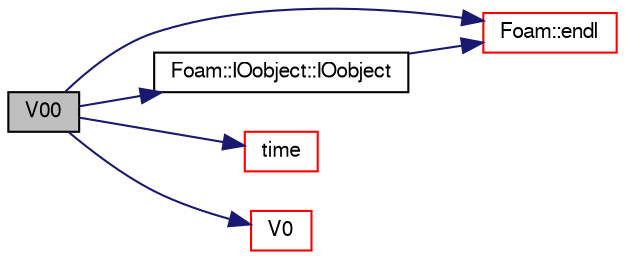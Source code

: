 digraph "V00"
{
  bgcolor="transparent";
  edge [fontname="FreeSans",fontsize="10",labelfontname="FreeSans",labelfontsize="10"];
  node [fontname="FreeSans",fontsize="10",shape=record];
  rankdir="LR";
  Node15693 [label="V00",height=0.2,width=0.4,color="black", fillcolor="grey75", style="filled", fontcolor="black"];
  Node15693 -> Node15694 [color="midnightblue",fontsize="10",style="solid",fontname="FreeSans"];
  Node15694 [label="Foam::endl",height=0.2,width=0.4,color="red",URL="$a21124.html#a2db8fe02a0d3909e9351bb4275b23ce4",tooltip="Add newline and flush stream. "];
  Node15693 -> Node15696 [color="midnightblue",fontsize="10",style="solid",fontname="FreeSans"];
  Node15696 [label="Foam::IOobject::IOobject",height=0.2,width=0.4,color="black",URL="$a26142.html#a685873fbbf7ab615e064d2bd0928f09b",tooltip="Construct from name, instance, registry, io options. "];
  Node15696 -> Node15694 [color="midnightblue",fontsize="10",style="solid",fontname="FreeSans"];
  Node15693 -> Node15697 [color="midnightblue",fontsize="10",style="solid",fontname="FreeSans"];
  Node15697 [label="time",height=0.2,width=0.4,color="red",URL="$a22766.html#a0d94096809fe3376b29a2a29ca11bb18",tooltip="Return the top-level database. "];
  Node15693 -> Node15699 [color="midnightblue",fontsize="10",style="solid",fontname="FreeSans"];
  Node15699 [label="V0",height=0.2,width=0.4,color="red",URL="$a22766.html#a45ad0db3a9aec0041ec8326828ff74ec",tooltip="Return old-time cell volumes. "];
}
